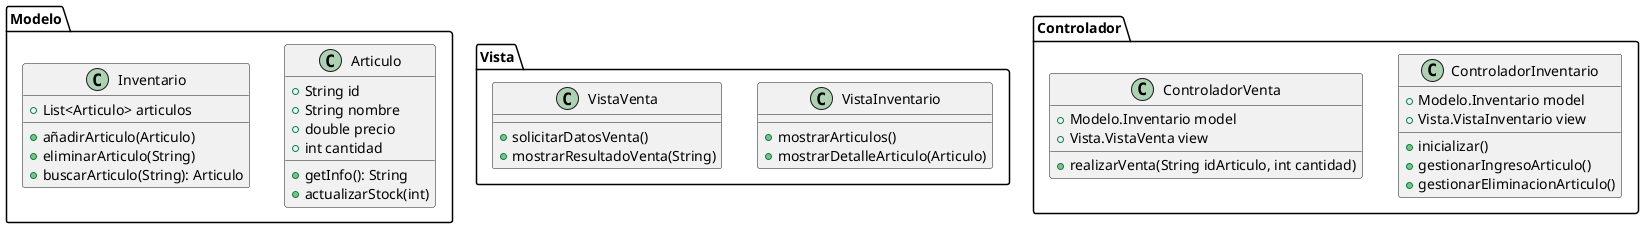 @startuml
package "Modelo" {
    class Articulo {
        +String id
        +String nombre
        +double precio
        +int cantidad
        +getInfo(): String
        +actualizarStock(int)
    }

    class Inventario {
        +List<Articulo> articulos
        +añadirArticulo(Articulo)
        +eliminarArticulo(String)
        +buscarArticulo(String): Articulo
    }
}

package "Vista" {
    class VistaInventario {
        +mostrarArticulos()
        +mostrarDetalleArticulo(Articulo)
    }

    class VistaVenta {
        +solicitarDatosVenta()
        +mostrarResultadoVenta(String)
    }
}

package "Controlador" {
    class ControladorInventario {
        +Modelo.Inventario model
        +Vista.VistaInventario view
        +inicializar()
        +gestionarIngresoArticulo()
        +gestionarEliminacionArticulo()
    }

    class ControladorVenta {
        +Modelo.Inventario model
        +Vista.VistaVenta view
        +realizarVenta(String idArticulo, int cantidad)
    }
}

@enduml

